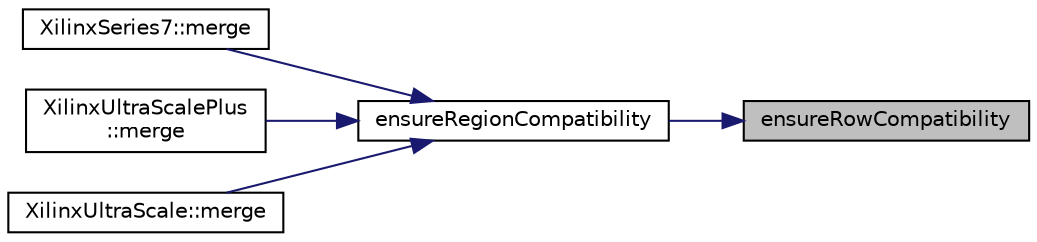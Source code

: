 digraph "ensureRowCompatibility"
{
 // INTERACTIVE_SVG=YES
 // LATEX_PDF_SIZE
  edge [fontname="Helvetica",fontsize="10",labelfontname="Helvetica",labelfontsize="10"];
  node [fontname="Helvetica",fontsize="10",shape=record];
  rankdir="RL";
  Node1 [label="ensureRowCompatibility",height=0.2,width=0.4,color="black", fillcolor="grey75", style="filled", fontcolor="black",tooltip=" "];
  Node1 -> Node2 [dir="back",color="midnightblue",fontsize="10",style="solid",fontname="Helvetica"];
  Node2 [label="ensureRegionCompatibility",height=0.2,width=0.4,color="black", fillcolor="white", style="filled",URL="$inlineMerge_8h.html#a21b2f80d255010a452775ec6630ace63",tooltip=" "];
  Node2 -> Node3 [dir="back",color="midnightblue",fontsize="10",style="solid",fontname="Helvetica"];
  Node3 [label="XilinxSeries7::merge",height=0.2,width=0.4,color="black", fillcolor="white", style="filled",URL="$classXilinxSeries7.html#a423f1f884089884a06a47724b5abc90d",tooltip=" "];
  Node2 -> Node4 [dir="back",color="midnightblue",fontsize="10",style="solid",fontname="Helvetica"];
  Node4 [label="XilinxUltraScalePlus\l::merge",height=0.2,width=0.4,color="black", fillcolor="white", style="filled",URL="$classXilinxUltraScalePlus.html#aa0e0292dad364e72a422f4733f5ca207",tooltip=" "];
  Node2 -> Node5 [dir="back",color="midnightblue",fontsize="10",style="solid",fontname="Helvetica"];
  Node5 [label="XilinxUltraScale::merge",height=0.2,width=0.4,color="black", fillcolor="white", style="filled",URL="$classXilinxUltraScale.html#a6b42cd68a7bb4727c5f3c9076c21bdf1",tooltip=" "];
}
